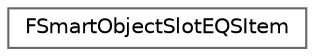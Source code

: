 digraph "Graphical Class Hierarchy"
{
 // INTERACTIVE_SVG=YES
 // LATEX_PDF_SIZE
  bgcolor="transparent";
  edge [fontname=Helvetica,fontsize=10,labelfontname=Helvetica,labelfontsize=10];
  node [fontname=Helvetica,fontsize=10,shape=box,height=0.2,width=0.4];
  rankdir="LR";
  Node0 [id="Node000000",label="FSmartObjectSlotEQSItem",height=0.2,width=0.4,color="grey40", fillcolor="white", style="filled",URL="$d8/dc3/structFSmartObjectSlotEQSItem.html",tooltip=" "];
}
